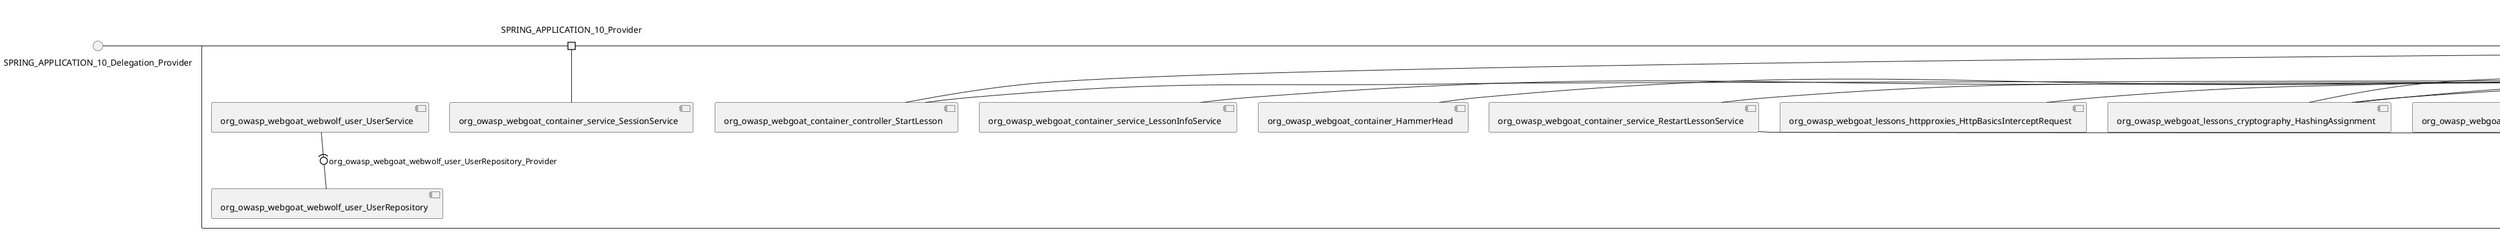 @startuml
skinparam fixCircleLabelOverlapping true
skinparam componentStyle uml2
() SPRING_APPLICATION_10_Delegation_Provider
() SPRING_APPLICATION_11_Delegation_Provider
() SPRING_APPLICATION_12_Delegation_Provider
() SPRING_APPLICATION_13_Delegation_Provider
() SPRING_APPLICATION_14_Delegation_Provider
() SPRING_APPLICATION_15_Delegation_Provider
() SPRING_APPLICATION_16_Delegation_Provider
() SPRING_APPLICATION_2_Delegation_Provider
() SPRING_APPLICATION_3_Delegation_Provider
() SPRING_APPLICATION_4_Delegation_Provider
() SPRING_APPLICATION_5_Delegation_Provider
() SPRING_APPLICATION_6_Delegation_Provider
() SPRING_APPLICATION_7_Delegation_Provider
() SPRING_APPLICATION_8_Delegation_Provider
() SPRING_APPLICATION_9_Delegation_Provider
() SPRING_APPLICATION_BypassRestrictions_FieldRestrictions_POST_Delegation_Provider
() SPRING_APPLICATION_BypassRestrictions_frontendValidation_POST_Delegation_Provider
() SPRING_APPLICATION_ChromeDevTools_dummy_POST_Delegation_Provider
() SPRING_APPLICATION_ChromeDevTools_network_POST_Delegation_Provider
() SPRING_APPLICATION_CrossSiteScriptingStored_stored_xss_POST_Delegation_Provider
() SPRING_APPLICATION_CrossSiteScriptingStored_stored_xss_follow_up_POST_Delegation_Provider
() SPRING_APPLICATION_CrossSiteScripting_attack1_POST_Delegation_Provider
() SPRING_APPLICATION_CrossSiteScripting_attack3_POST_Delegation_Provider
() SPRING_APPLICATION_CrossSiteScripting_attack4_POST_Delegation_Provider
() SPRING_APPLICATION_CrossSiteScripting_attack5a_GET_Delegation_Provider
() SPRING_APPLICATION_CrossSiteScripting_attack6a_POST_Delegation_Provider
() SPRING_APPLICATION_CrossSiteScripting_dom_follow_up_POST_Delegation_Provider
() SPRING_APPLICATION_CrossSiteScripting_phone_home_xss_POST_Delegation_Provider
() SPRING_APPLICATION_CrossSiteScripting_quiz_GET_POST_Delegation_Provider
() SPRING_APPLICATION_Delegation_Provider
() SPRING_APPLICATION_GET_10_Delegation_Provider
() SPRING_APPLICATION_GET_11_Delegation_Provider
() SPRING_APPLICATION_GET_2_Delegation_Provider
() SPRING_APPLICATION_GET_3_Delegation_Provider
() SPRING_APPLICATION_GET_4_Delegation_Provider
() SPRING_APPLICATION_GET_5_Delegation_Provider
() SPRING_APPLICATION_GET_6_Delegation_Provider
() SPRING_APPLICATION_GET_7_Delegation_Provider
() SPRING_APPLICATION_GET_8_Delegation_Provider
() SPRING_APPLICATION_GET_9_Delegation_Provider
() SPRING_APPLICATION_GET_Delegation_Provider
() SPRING_APPLICATION_HtmlTampering_task_POST_Delegation_Provider
() SPRING_APPLICATION_HttpBasics_attack1_POST_Delegation_Provider
() SPRING_APPLICATION_HttpBasics_attack2_POST_Delegation_Provider
() SPRING_APPLICATION_IDOR_diff_attributes_POST_Delegation_Provider
() SPRING_APPLICATION_IDOR_login_POST_Delegation_Provider
() SPRING_APPLICATION_IDOR_profile_alt_path_POST_Delegation_Provider
() SPRING_APPLICATION_InsecureDeserialization_task_POST_Delegation_Provider
() SPRING_APPLICATION_InsecureLogin_Delegation_Provider
() SPRING_APPLICATION_JWT_decode_POST_Delegation_Provider
() SPRING_APPLICATION_JWT_jku_Delegation_Provider
() SPRING_APPLICATION_JWT_kid_Delegation_Provider
() SPRING_APPLICATION_JWT_quiz_GET_POST_Delegation_Provider
() SPRING_APPLICATION_JWT_refresh_Delegation_Provider
() SPRING_APPLICATION_JWT_secret_POST_Delegation_Provider
() SPRING_APPLICATION_JWT_votings_Delegation_Provider
() SPRING_APPLICATION_LogSpoofing_log_bleeding_POST_Delegation_Provider
() SPRING_APPLICATION_LogSpoofing_log_spoofing_POST_Delegation_Provider
() SPRING_APPLICATION_POST_10_Delegation_Provider
() SPRING_APPLICATION_POST_11_Delegation_Provider
() SPRING_APPLICATION_POST_12_Delegation_Provider
() SPRING_APPLICATION_POST_13_Delegation_Provider
() SPRING_APPLICATION_POST_14_Delegation_Provider
() SPRING_APPLICATION_POST_15_Delegation_Provider
() SPRING_APPLICATION_POST_16_Delegation_Provider
() SPRING_APPLICATION_POST_17_Delegation_Provider
() SPRING_APPLICATION_POST_18_Delegation_Provider
() SPRING_APPLICATION_POST_2_Delegation_Provider
() SPRING_APPLICATION_POST_3_Delegation_Provider
() SPRING_APPLICATION_POST_4_Delegation_Provider
() SPRING_APPLICATION_POST_5_Delegation_Provider
() SPRING_APPLICATION_POST_6_Delegation_Provider
() SPRING_APPLICATION_POST_7_Delegation_Provider
() SPRING_APPLICATION_POST_8_Delegation_Provider
() SPRING_APPLICATION_POST_9_Delegation_Provider
() SPRING_APPLICATION_POST_Delegation_Provider
() SPRING_APPLICATION_PUT_Delegation_Provider
() SPRING_APPLICATION_PasswordReset_ForgotPassword_create_password_reset_link_POST_Delegation_Provider
() SPRING_APPLICATION_PasswordReset_SecurityQuestions_POST_Delegation_Provider
() SPRING_APPLICATION_PasswordReset_reset_Delegation_Provider
() SPRING_APPLICATION_PasswordReset_simple_mail_reset_POST_Delegation_Provider
() SPRING_APPLICATION_PathTraversal_profile_picture_GET_Delegation_Provider
() SPRING_APPLICATION_PathTraversal_profile_picture_fix_GET_Delegation_Provider
() SPRING_APPLICATION_PathTraversal_profile_upload_POST_Delegation_Provider
() SPRING_APPLICATION_PathTraversal_profile_upload_fix_POST_Delegation_Provider
() SPRING_APPLICATION_PathTraversal_profile_upload_remove_user_input_POST_Delegation_Provider
() SPRING_APPLICATION_PathTraversal_random_POST_Delegation_Provider
() SPRING_APPLICATION_PathTraversal_random_picture_GET_Delegation_Provider
() SPRING_APPLICATION_PathTraversal_zip_slip_Delegation_Provider
() SPRING_APPLICATION_SSRF_task1_POST_Delegation_Provider
() SPRING_APPLICATION_SSRF_task2_POST_Delegation_Provider
() SPRING_APPLICATION_SecurePasswords_assignment_POST_Delegation_Provider
() SPRING_APPLICATION_SqlInjectionAdvanced_attack6a_POST_Delegation_Provider
() SPRING_APPLICATION_SqlInjectionAdvanced_attack6b_POST_Delegation_Provider
() SPRING_APPLICATION_SqlInjectionAdvanced_challenge_Login_POST_Delegation_Provider
() SPRING_APPLICATION_SqlInjectionAdvanced_challenge_PUT_Delegation_Provider
() SPRING_APPLICATION_SqlInjectionAdvanced_quiz_GET_POST_Delegation_Provider
() SPRING_APPLICATION_SqlInjectionMitigations_attack10a_POST_Delegation_Provider
() SPRING_APPLICATION_SqlInjectionMitigations_attack10b_POST_Delegation_Provider
() SPRING_APPLICATION_SqlInjectionMitigations_attack12a_POST_Delegation_Provider
() SPRING_APPLICATION_SqlInjectionMitigations_servers_GET_Delegation_Provider
() SPRING_APPLICATION_SqlInjection_assignment5a_POST_Delegation_Provider
() SPRING_APPLICATION_SqlInjection_assignment5b_POST_Delegation_Provider
() SPRING_APPLICATION_SqlInjection_attack10_POST_Delegation_Provider
() SPRING_APPLICATION_SqlInjection_attack2_POST_Delegation_Provider
() SPRING_APPLICATION_SqlInjection_attack3_POST_Delegation_Provider
() SPRING_APPLICATION_SqlInjection_attack4_POST_Delegation_Provider
() SPRING_APPLICATION_SqlInjection_attack5_POST_Delegation_Provider
() SPRING_APPLICATION_SqlInjection_attack8_POST_Delegation_Provider
() SPRING_APPLICATION_SqlInjection_attack9_POST_Delegation_Provider
() SPRING_APPLICATION_SqlOnlyInputValidationOnKeywords_attack_POST_Delegation_Provider
() SPRING_APPLICATION_SqlOnlyInputValidation_attack_POST_Delegation_Provider
() SPRING_APPLICATION_VulnerableComponents_attack1_POST_Delegation_Provider
() SPRING_APPLICATION_WebWolf_GET_Delegation_Provider
() SPRING_APPLICATION_WebWolf_landing_Delegation_Provider
() SPRING_APPLICATION_WebWolf_mail_Delegation_Provider
() SPRING_APPLICATION_challenge_1_POST_Delegation_Provider
() SPRING_APPLICATION_challenge_5_POST_Delegation_Provider
() SPRING_APPLICATION_challenge_7_Delegation_Provider
() SPRING_APPLICATION_challenge_8_Delegation_Provider
() SPRING_APPLICATION_challenge_logo_Delegation_Provider
() SPRING_APPLICATION_cia_quiz_GET_POST_Delegation_Provider
() SPRING_APPLICATION_clientSideFiltering_attack1_POST_Delegation_Provider
() SPRING_APPLICATION_clientSideFiltering_challenge_store_coupons_GET_Delegation_Provider
() SPRING_APPLICATION_clientSideFiltering_getItForFree_POST_Delegation_Provider
() SPRING_APPLICATION_clientSideFiltering_salaries_GET_Delegation_Provider
() SPRING_APPLICATION_crypto_encoding_basic_auth_POST_Delegation_Provider
() SPRING_APPLICATION_crypto_encoding_xor_POST_Delegation_Provider
() SPRING_APPLICATION_crypto_hashing_POST_Delegation_Provider
() SPRING_APPLICATION_crypto_secure_defaults_POST_Delegation_Provider
() SPRING_APPLICATION_crypto_signing_verify_POST_Delegation_Provider
() SPRING_APPLICATION_csrf_feedback_message_POST_Delegation_Provider
() SPRING_APPLICATION_csrf_review_POST_Delegation_Provider
() SPRING_APPLICATION_files_GET_Delegation_Provider
() SPRING_APPLICATION_fileupload_POST_Delegation_Provider
() SPRING_APPLICATION_jwt_Delegation_Provider
() SPRING_APPLICATION_landing_Delegation_Provider
() SPRING_APPLICATION_lesson_template_Delegation_Provider
() SPRING_APPLICATION_login_oauth_mvc_GET_Delegation_Provider
() SPRING_APPLICATION_mail_DELETE_GET_POST_Delegation_Provider
() SPRING_APPLICATION_register_mvc_POST_Delegation_Provider
() SPRING_APPLICATION_registration_GET_Delegation_Provider
() SPRING_APPLICATION_requests_GET_Delegation_Provider
() SPRING_APPLICATION_scoreboard_data_GET_Delegation_Provider
() SPRING_APPLICATION_server_directory_GET_Delegation_Provider
() SPRING_APPLICATION_service_debug_labels_mvc_Delegation_Provider
() SPRING_APPLICATION_service_lessonoverview_mvc_Delegation_Provider
() SPRING_APPLICATION_xxe_comments_GET_Delegation_Provider
rectangle System {
[org_owasp_webgoat_container_HammerHead] [[webgoat-webgoat.repository#_SYBq7DfREe-T15WLxds3LQ]]
[org_owasp_webgoat_container_WebWolfRedirect] [[webgoat-webgoat.repository#_SYBq7DfREe-T15WLxds3LQ]]
[org_owasp_webgoat_container_controller_StartLesson] [[webgoat-webgoat.repository#_SYBq7DfREe-T15WLxds3LQ]]
[org_owasp_webgoat_container_controller_Welcome] [[webgoat-webgoat.repository#_SYBq7DfREe-T15WLxds3LQ]]
[org_owasp_webgoat_container_i18n_PluginMessages_Provider] [[webgoat-webgoat.repository#_SYBq7DfREe-T15WLxds3LQ]]
[org_owasp_webgoat_container_service_EnvironmentService] [[webgoat-webgoat.repository#_SYBq7DfREe-T15WLxds3LQ]]
[org_owasp_webgoat_container_service_HintService] [[webgoat-webgoat.repository#_SYBq7DfREe-T15WLxds3LQ]]
[org_owasp_webgoat_container_service_LabelDebugService] [[webgoat-webgoat.repository#_SYBq7DfREe-T15WLxds3LQ]]
[org_owasp_webgoat_container_service_LabelService] [[webgoat-webgoat.repository#_SYBq7DfREe-T15WLxds3LQ]]
[org_owasp_webgoat_container_service_LessonInfoService] [[webgoat-webgoat.repository#_SYBq7DfREe-T15WLxds3LQ]]
[org_owasp_webgoat_container_service_LessonMenuService] [[webgoat-webgoat.repository#_SYBq7DfREe-T15WLxds3LQ]]
[org_owasp_webgoat_container_service_LessonProgressService] [[webgoat-webgoat.repository#_SYBq7DfREe-T15WLxds3LQ]]
[org_owasp_webgoat_container_service_LessonTitleService] [[webgoat-webgoat.repository#_SYBq7DfREe-T15WLxds3LQ]]
[org_owasp_webgoat_container_service_ReportCardService] [[webgoat-webgoat.repository#_SYBq7DfREe-T15WLxds3LQ]]
[org_owasp_webgoat_container_service_RestartLessonService] [[webgoat-webgoat.repository#_SYBq7DfREe-T15WLxds3LQ]]
[org_owasp_webgoat_container_service_SessionService] [[webgoat-webgoat.repository#_SYBq7DfREe-T15WLxds3LQ]]
[org_owasp_webgoat_container_session_UserSessionData_Provider] [[webgoat-webgoat.repository#_SYBq7DfREe-T15WLxds3LQ]]
[org_owasp_webgoat_container_session_WebSession_Provider] [[webgoat-webgoat.repository#_SYBq7DfREe-T15WLxds3LQ]]
[org_owasp_webgoat_container_users_RegistrationController] [[webgoat-webgoat.repository#_SYBq7DfREe-T15WLxds3LQ]]
[org_owasp_webgoat_container_users_Scoreboard] [[webgoat-webgoat.repository#_SYBq7DfREe-T15WLxds3LQ]]
[org_owasp_webgoat_container_users_UserRepository] [[webgoat-webgoat.repository#_SYBq7DfREe-T15WLxds3LQ]]
[org_owasp_webgoat_container_users_UserService] [[webgoat-webgoat.repository#_SYBq7DfREe-T15WLxds3LQ]]
[org_owasp_webgoat_container_users_UserTrackerRepository] [[webgoat-webgoat.repository#_SYBq7DfREe-T15WLxds3LQ]]
[org_owasp_webgoat_lessons_authbypass_VerifyAccount] [[webgoat-webgoat.repository#_SYBq7DfREe-T15WLxds3LQ]]
[org_owasp_webgoat_lessons_bypassrestrictions_BypassRestrictionsFieldRestrictions] [[webgoat-webgoat.repository#_SYBq7DfREe-T15WLxds3LQ]]
[org_owasp_webgoat_lessons_bypassrestrictions_BypassRestrictionsFrontendValidation] [[webgoat-webgoat.repository#_SYBq7DfREe-T15WLxds3LQ]]
[org_owasp_webgoat_lessons_challenges_FlagController] [[webgoat-webgoat.repository#_SYBq7DfREe-T15WLxds3LQ]]
[org_owasp_webgoat_lessons_challenges_challenge1_Assignment1] [[webgoat-webgoat.repository#_SYBq7DfREe-T15WLxds3LQ]]
[org_owasp_webgoat_lessons_challenges_challenge1_ImageServlet] [[webgoat-webgoat.repository#_SYBq7DfREe-T15WLxds3LQ]]
[org_owasp_webgoat_lessons_challenges_challenge5_Assignment5] [[webgoat-webgoat.repository#_SYBq7DfREe-T15WLxds3LQ]]
[org_owasp_webgoat_lessons_challenges_challenge7_Assignment7] [[webgoat-webgoat.repository#_SYBq7DfREe-T15WLxds3LQ]]
[org_owasp_webgoat_lessons_challenges_challenge8_Assignment8] [[webgoat-webgoat.repository#_SYBq7DfREe-T15WLxds3LQ]]
[org_owasp_webgoat_lessons_chromedevtools_NetworkDummy] [[webgoat-webgoat.repository#_SYBq7DfREe-T15WLxds3LQ]]
[org_owasp_webgoat_lessons_chromedevtools_NetworkLesson] [[webgoat-webgoat.repository#_SYBq7DfREe-T15WLxds3LQ]]
[org_owasp_webgoat_lessons_cia_CIAQuiz] [[webgoat-webgoat.repository#_SYBq7DfREe-T15WLxds3LQ]]
[org_owasp_webgoat_lessons_clientsidefiltering_ClientSideFilteringAssignment] [[webgoat-webgoat.repository#_SYBq7DfREe-T15WLxds3LQ]]
[org_owasp_webgoat_lessons_clientsidefiltering_ClientSideFilteringFreeAssignment] [[webgoat-webgoat.repository#_SYBq7DfREe-T15WLxds3LQ]]
[org_owasp_webgoat_lessons_clientsidefiltering_Salaries] [[webgoat-webgoat.repository#_SYBq7DfREe-T15WLxds3LQ]]
[org_owasp_webgoat_lessons_clientsidefiltering_ShopEndpoint] [[webgoat-webgoat.repository#_SYBq7DfREe-T15WLxds3LQ]]
[org_owasp_webgoat_lessons_cryptography_EncodingAssignment] [[webgoat-webgoat.repository#_SYBq7DfREe-T15WLxds3LQ]]
[org_owasp_webgoat_lessons_cryptography_HashingAssignment] [[webgoat-webgoat.repository#_SYBq7DfREe-T15WLxds3LQ]]
[org_owasp_webgoat_lessons_cryptography_SecureDefaultsAssignment] [[webgoat-webgoat.repository#_SYBq7DfREe-T15WLxds3LQ]]
[org_owasp_webgoat_lessons_cryptography_SigningAssignment] [[webgoat-webgoat.repository#_SYBq7DfREe-T15WLxds3LQ]]
[org_owasp_webgoat_lessons_cryptography_XOREncodingAssignment] [[webgoat-webgoat.repository#_SYBq7DfREe-T15WLxds3LQ]]
[org_owasp_webgoat_lessons_csrf_CSRFConfirmFlag1] [[webgoat-webgoat.repository#_SYBq7DfREe-T15WLxds3LQ]]
[org_owasp_webgoat_lessons_csrf_CSRFFeedback] [[webgoat-webgoat.repository#_SYBq7DfREe-T15WLxds3LQ]]
[org_owasp_webgoat_lessons_csrf_CSRFGetFlag] [[webgoat-webgoat.repository#_SYBq7DfREe-T15WLxds3LQ]]
[org_owasp_webgoat_lessons_csrf_CSRFLogin] [[webgoat-webgoat.repository#_SYBq7DfREe-T15WLxds3LQ]]
[org_owasp_webgoat_lessons_csrf_ForgedReviews] [[webgoat-webgoat.repository#_SYBq7DfREe-T15WLxds3LQ]]
[org_owasp_webgoat_lessons_csrf_ObjectMapper_Provider] [[webgoat-webgoat.repository#_SYBq7DfREe-T15WLxds3LQ]]
[org_owasp_webgoat_lessons_deserialization_InsecureDeserializationTask] [[webgoat-webgoat.repository#_SYBq7DfREe-T15WLxds3LQ]]
[org_owasp_webgoat_lessons_hijacksession_HijackSessionAssignment] [[webgoat-webgoat.repository#_SYBq7DfREe-T15WLxds3LQ]]
[org_owasp_webgoat_lessons_hijacksession_cas_HijackSessionAuthenticationProvider] [[webgoat-webgoat.repository#_SYBq7DfREe-T15WLxds3LQ]]
[org_owasp_webgoat_lessons_htmltampering_HtmlTamperingTask] [[webgoat-webgoat.repository#_SYBq7DfREe-T15WLxds3LQ]]
[org_owasp_webgoat_lessons_httpbasics_HttpBasicsLesson] [[webgoat-webgoat.repository#_SYBq7DfREe-T15WLxds3LQ]]
[org_owasp_webgoat_lessons_httpbasics_HttpBasicsQuiz] [[webgoat-webgoat.repository#_SYBq7DfREe-T15WLxds3LQ]]
[org_owasp_webgoat_lessons_httpproxies_HttpBasicsInterceptRequest] [[webgoat-webgoat.repository#_SYBq7DfREe-T15WLxds3LQ]]
[org_owasp_webgoat_lessons_idor_IDORDiffAttributes] [[webgoat-webgoat.repository#_SYBq7DfREe-T15WLxds3LQ]]
[org_owasp_webgoat_lessons_idor_IDOREditOtherProfile] [[webgoat-webgoat.repository#_SYBq7DfREe-T15WLxds3LQ]]
[org_owasp_webgoat_lessons_idor_IDORLogin] [[webgoat-webgoat.repository#_SYBq7DfREe-T15WLxds3LQ]]
[org_owasp_webgoat_lessons_idor_IDORViewOtherProfile] [[webgoat-webgoat.repository#_SYBq7DfREe-T15WLxds3LQ]]
[org_owasp_webgoat_lessons_idor_IDORViewOwnProfile] [[webgoat-webgoat.repository#_SYBq7DfREe-T15WLxds3LQ]]
[org_owasp_webgoat_lessons_idor_IDORViewOwnProfileAltUrl] [[webgoat-webgoat.repository#_SYBq7DfREe-T15WLxds3LQ]]
[org_owasp_webgoat_lessons_insecurelogin_InsecureLoginTask] [[webgoat-webgoat.repository#_SYBq7DfREe-T15WLxds3LQ]]
[org_owasp_webgoat_lessons_jwt_JWTDecodeEndpoint] [[webgoat-webgoat.repository#_SYBq7DfREe-T15WLxds3LQ]]
[org_owasp_webgoat_lessons_jwt_JWTQuiz] [[webgoat-webgoat.repository#_SYBq7DfREe-T15WLxds3LQ]]
[org_owasp_webgoat_lessons_jwt_JWTRefreshEndpoint] [[webgoat-webgoat.repository#_SYBq7DfREe-T15WLxds3LQ]]
[org_owasp_webgoat_lessons_jwt_JWTSecretKeyEndpoint] [[webgoat-webgoat.repository#_SYBq7DfREe-T15WLxds3LQ]]
[org_owasp_webgoat_lessons_jwt_JWTVotesEndpoint] [[webgoat-webgoat.repository#_SYBq7DfREe-T15WLxds3LQ]]
[org_owasp_webgoat_lessons_jwt_claimmisuse_JWTHeaderJKUEndpoint] [[webgoat-webgoat.repository#_SYBq7DfREe-T15WLxds3LQ]]
[org_owasp_webgoat_lessons_jwt_claimmisuse_JWTHeaderKIDEndpoint] [[webgoat-webgoat.repository#_SYBq7DfREe-T15WLxds3LQ]]
[org_owasp_webgoat_lessons_lessontemplate_SampleAttack] [[webgoat-webgoat.repository#_SYBq7DfREe-T15WLxds3LQ]]
[org_owasp_webgoat_lessons_logging_LogBleedingTask] [[webgoat-webgoat.repository#_SYBq7DfREe-T15WLxds3LQ]]
[org_owasp_webgoat_lessons_logging_LogSpoofingTask] [[webgoat-webgoat.repository#_SYBq7DfREe-T15WLxds3LQ]]
[org_owasp_webgoat_lessons_missingac_MissingFunctionACHiddenMenus] [[webgoat-webgoat.repository#_SYBq7DfREe-T15WLxds3LQ]]
[org_owasp_webgoat_lessons_missingac_MissingFunctionACUsers] [[webgoat-webgoat.repository#_SYBq7DfREe-T15WLxds3LQ]]
[org_owasp_webgoat_lessons_missingac_MissingFunctionACYourHash] [[webgoat-webgoat.repository#_SYBq7DfREe-T15WLxds3LQ]]
[org_owasp_webgoat_lessons_missingac_MissingFunctionACYourHashAdmin] [[webgoat-webgoat.repository#_SYBq7DfREe-T15WLxds3LQ]]
[org_owasp_webgoat_lessons_passwordreset_QuestionsAssignment] [[webgoat-webgoat.repository#_SYBq7DfREe-T15WLxds3LQ]]
[org_owasp_webgoat_lessons_passwordreset_ResetLinkAssignment] [[webgoat-webgoat.repository#_SYBq7DfREe-T15WLxds3LQ]]
[org_owasp_webgoat_lessons_passwordreset_ResetLinkAssignmentForgotPassword] [[webgoat-webgoat.repository#_SYBq7DfREe-T15WLxds3LQ]]
[org_owasp_webgoat_lessons_passwordreset_SecurityQuestionAssignment] [[webgoat-webgoat.repository#_SYBq7DfREe-T15WLxds3LQ]]
[org_owasp_webgoat_lessons_passwordreset_SimpleMailAssignment] [[webgoat-webgoat.repository#_SYBq7DfREe-T15WLxds3LQ]]
[org_owasp_webgoat_lessons_passwordreset_TriedQuestions] [[webgoat-webgoat.repository#_SYBq7DfREe-T15WLxds3LQ]]
[org_owasp_webgoat_lessons_pathtraversal_ProfileUpload] [[webgoat-webgoat.repository#_SYBq7DfREe-T15WLxds3LQ]]
[org_owasp_webgoat_lessons_pathtraversal_ProfileUploadFix] [[webgoat-webgoat.repository#_SYBq7DfREe-T15WLxds3LQ]]
[org_owasp_webgoat_lessons_pathtraversal_ProfileUploadRemoveUserInput] [[webgoat-webgoat.repository#_SYBq7DfREe-T15WLxds3LQ]]
[org_owasp_webgoat_lessons_pathtraversal_ProfileUploadRetrieval] [[webgoat-webgoat.repository#_SYBq7DfREe-T15WLxds3LQ]]
[org_owasp_webgoat_lessons_pathtraversal_ProfileZipSlip] [[webgoat-webgoat.repository#_SYBq7DfREe-T15WLxds3LQ]]
[org_owasp_webgoat_lessons_securepasswords_SecurePasswordsAssignment] [[webgoat-webgoat.repository#_SYBq7DfREe-T15WLxds3LQ]]
[org_owasp_webgoat_lessons_spoofcookie_SpoofCookieAssignment] [[webgoat-webgoat.repository#_SYBq7DfREe-T15WLxds3LQ]]
[org_owasp_webgoat_lessons_sqlinjection_advanced_SqlInjectionChallenge] [[webgoat-webgoat.repository#_SYBq7DfREe-T15WLxds3LQ]]
[org_owasp_webgoat_lessons_sqlinjection_advanced_SqlInjectionChallengeLogin] [[webgoat-webgoat.repository#_SYBq7DfREe-T15WLxds3LQ]]
[org_owasp_webgoat_lessons_sqlinjection_advanced_SqlInjectionLesson6a] [[webgoat-webgoat.repository#_SYBq7DfREe-T15WLxds3LQ]]
[org_owasp_webgoat_lessons_sqlinjection_advanced_SqlInjectionLesson6b] [[webgoat-webgoat.repository#_SYBq7DfREe-T15WLxds3LQ]]
[org_owasp_webgoat_lessons_sqlinjection_advanced_SqlInjectionQuiz] [[webgoat-webgoat.repository#_SYBq7DfREe-T15WLxds3LQ]]
[org_owasp_webgoat_lessons_sqlinjection_introduction_SqlInjectionLesson10] [[webgoat-webgoat.repository#_SYBq7DfREe-T15WLxds3LQ]]
[org_owasp_webgoat_lessons_sqlinjection_introduction_SqlInjectionLesson2] [[webgoat-webgoat.repository#_SYBq7DfREe-T15WLxds3LQ]]
[org_owasp_webgoat_lessons_sqlinjection_introduction_SqlInjectionLesson3] [[webgoat-webgoat.repository#_SYBq7DfREe-T15WLxds3LQ]]
[org_owasp_webgoat_lessons_sqlinjection_introduction_SqlInjectionLesson4] [[webgoat-webgoat.repository#_SYBq7DfREe-T15WLxds3LQ]]
[org_owasp_webgoat_lessons_sqlinjection_introduction_SqlInjectionLesson5] [[webgoat-webgoat.repository#_SYBq7DfREe-T15WLxds3LQ]]
[org_owasp_webgoat_lessons_sqlinjection_introduction_SqlInjectionLesson5a] [[webgoat-webgoat.repository#_SYBq7DfREe-T15WLxds3LQ]]
[org_owasp_webgoat_lessons_sqlinjection_introduction_SqlInjectionLesson5b] [[webgoat-webgoat.repository#_SYBq7DfREe-T15WLxds3LQ]]
[org_owasp_webgoat_lessons_sqlinjection_introduction_SqlInjectionLesson8] [[webgoat-webgoat.repository#_SYBq7DfREe-T15WLxds3LQ]]
[org_owasp_webgoat_lessons_sqlinjection_introduction_SqlInjectionLesson9] [[webgoat-webgoat.repository#_SYBq7DfREe-T15WLxds3LQ]]
[org_owasp_webgoat_lessons_sqlinjection_mitigation_Servers] [[webgoat-webgoat.repository#_SYBq7DfREe-T15WLxds3LQ]]
[org_owasp_webgoat_lessons_sqlinjection_mitigation_SqlInjectionLesson10a] [[webgoat-webgoat.repository#_SYBq7DfREe-T15WLxds3LQ]]
[org_owasp_webgoat_lessons_sqlinjection_mitigation_SqlInjectionLesson10b] [[webgoat-webgoat.repository#_SYBq7DfREe-T15WLxds3LQ]]
[org_owasp_webgoat_lessons_sqlinjection_mitigation_SqlInjectionLesson13] [[webgoat-webgoat.repository#_SYBq7DfREe-T15WLxds3LQ]]
[org_owasp_webgoat_lessons_sqlinjection_mitigation_SqlOnlyInputValidation] [[webgoat-webgoat.repository#_SYBq7DfREe-T15WLxds3LQ]]
[org_owasp_webgoat_lessons_sqlinjection_mitigation_SqlOnlyInputValidationOnKeywords] [[webgoat-webgoat.repository#_SYBq7DfREe-T15WLxds3LQ]]
[org_owasp_webgoat_lessons_ssrf_SSRFTask1] [[webgoat-webgoat.repository#_SYBq7DfREe-T15WLxds3LQ]]
[org_owasp_webgoat_lessons_ssrf_SSRFTask2] [[webgoat-webgoat.repository#_SYBq7DfREe-T15WLxds3LQ]]
[org_owasp_webgoat_lessons_vulnerablecomponents_VulnerableComponentsLesson] [[webgoat-webgoat.repository#_SYBq7DfREe-T15WLxds3LQ]]
[org_owasp_webgoat_lessons_webwolfintroduction_LandingAssignment] [[webgoat-webgoat.repository#_SYBq7DfREe-T15WLxds3LQ]]
[org_owasp_webgoat_lessons_webwolfintroduction_MailAssignment] [[webgoat-webgoat.repository#_SYBq7DfREe-T15WLxds3LQ]]
[org_owasp_webgoat_lessons_xss_CrossSiteScriptingLesson1] [[webgoat-webgoat.repository#_SYBq7DfREe-T15WLxds3LQ]]
[org_owasp_webgoat_lessons_xss_CrossSiteScriptingLesson3] [[webgoat-webgoat.repository#_SYBq7DfREe-T15WLxds3LQ]]
[org_owasp_webgoat_lessons_xss_CrossSiteScriptingLesson4] [[webgoat-webgoat.repository#_SYBq7DfREe-T15WLxds3LQ]]
[org_owasp_webgoat_lessons_xss_CrossSiteScriptingLesson5a] [[webgoat-webgoat.repository#_SYBq7DfREe-T15WLxds3LQ]]
[org_owasp_webgoat_lessons_xss_CrossSiteScriptingLesson6a] [[webgoat-webgoat.repository#_SYBq7DfREe-T15WLxds3LQ]]
[org_owasp_webgoat_lessons_xss_CrossSiteScriptingQuiz] [[webgoat-webgoat.repository#_SYBq7DfREe-T15WLxds3LQ]]
[org_owasp_webgoat_lessons_xss_DOMCrossSiteScripting] [[webgoat-webgoat.repository#_SYBq7DfREe-T15WLxds3LQ]]
[org_owasp_webgoat_lessons_xss_DOMCrossSiteScriptingVerifier] [[webgoat-webgoat.repository#_SYBq7DfREe-T15WLxds3LQ]]
[org_owasp_webgoat_lessons_xss_stored_StoredCrossSiteScriptingVerifier] [[webgoat-webgoat.repository#_SYBq7DfREe-T15WLxds3LQ]]
[org_owasp_webgoat_lessons_xss_stored_StoredXssComments] [[webgoat-webgoat.repository#_SYBq7DfREe-T15WLxds3LQ]]
[org_owasp_webgoat_lessons_xxe_BlindSendFileAssignment] [[webgoat-webgoat.repository#_SYBq7DfREe-T15WLxds3LQ]]
[org_owasp_webgoat_lessons_xxe_CommentsCache] [[webgoat-webgoat.repository#_SYBq7DfREe-T15WLxds3LQ]]
[org_owasp_webgoat_lessons_xxe_CommentsEndpoint] [[webgoat-webgoat.repository#_SYBq7DfREe-T15WLxds3LQ]]
[org_owasp_webgoat_lessons_xxe_ContentTypeAssignment] [[webgoat-webgoat.repository#_SYBq7DfREe-T15WLxds3LQ]]
[org_owasp_webgoat_lessons_xxe_SimpleXXE] [[webgoat-webgoat.repository#_SYBq7DfREe-T15WLxds3LQ]]
[org_owasp_webgoat_webwolf_FileServer] [[webgoat-webgoat.repository#_SYBq7DfREe-T15WLxds3LQ]]
[org_owasp_webgoat_webwolf_jwt_JWTController] [[webgoat-webgoat.repository#_SYBq7DfREe-T15WLxds3LQ]]
[org_owasp_webgoat_webwolf_mailbox_MailboxController] [[webgoat-webgoat.repository#_SYBq7DfREe-T15WLxds3LQ]]
[org_owasp_webgoat_webwolf_mailbox_MailboxRepository] [[webgoat-webgoat.repository#_SYBq7DfREe-T15WLxds3LQ]]
[org_owasp_webgoat_webwolf_requests_LandingPage] [[webgoat-webgoat.repository#_SYBq7DfREe-T15WLxds3LQ]]
[org_owasp_webgoat_webwolf_requests_Requests] [[webgoat-webgoat.repository#_SYBq7DfREe-T15WLxds3LQ]]
[org_owasp_webgoat_webwolf_user_UserRepository] [[webgoat-webgoat.repository#_SYBq7DfREe-T15WLxds3LQ]]
[org_owasp_webgoat_webwolf_user_UserService] [[webgoat-webgoat.repository#_SYBq7DfREe-T15WLxds3LQ]]
port SPRING_APPLICATION_10_Provider
SPRING_APPLICATION_10_Delegation_Provider - SPRING_APPLICATION_10_Provider
SPRING_APPLICATION_10_Provider - [org_owasp_webgoat_container_service_SessionService]
port SPRING_APPLICATION_11_Provider
SPRING_APPLICATION_11_Delegation_Provider - SPRING_APPLICATION_11_Provider
SPRING_APPLICATION_11_Provider - [org_owasp_webgoat_container_controller_StartLesson]
port SPRING_APPLICATION_12_Provider
SPRING_APPLICATION_12_Delegation_Provider - SPRING_APPLICATION_12_Provider
SPRING_APPLICATION_12_Provider - [org_owasp_webgoat_lessons_xxe_SimpleXXE]
port SPRING_APPLICATION_13_Provider
SPRING_APPLICATION_13_Delegation_Provider - SPRING_APPLICATION_13_Provider
SPRING_APPLICATION_13_Provider - [org_owasp_webgoat_webwolf_FileServer]
port SPRING_APPLICATION_14_Provider
SPRING_APPLICATION_14_Delegation_Provider - SPRING_APPLICATION_14_Provider
SPRING_APPLICATION_14_Provider - [org_owasp_webgoat_container_controller_StartLesson]
port SPRING_APPLICATION_15_Provider
SPRING_APPLICATION_15_Delegation_Provider - SPRING_APPLICATION_15_Provider
SPRING_APPLICATION_15_Provider - [org_owasp_webgoat_container_service_LessonInfoService]
port SPRING_APPLICATION_16_Provider
SPRING_APPLICATION_16_Delegation_Provider - SPRING_APPLICATION_16_Provider
SPRING_APPLICATION_16_Provider - [org_owasp_webgoat_lessons_cryptography_SigningAssignment]
port SPRING_APPLICATION_2_Provider
SPRING_APPLICATION_2_Delegation_Provider - SPRING_APPLICATION_2_Provider
SPRING_APPLICATION_2_Provider - [org_owasp_webgoat_container_HammerHead]
port SPRING_APPLICATION_3_Provider
SPRING_APPLICATION_3_Delegation_Provider - SPRING_APPLICATION_3_Provider
SPRING_APPLICATION_3_Provider - [org_owasp_webgoat_container_service_LabelDebugService]
port SPRING_APPLICATION_4_Provider
SPRING_APPLICATION_4_Delegation_Provider - SPRING_APPLICATION_4_Provider
SPRING_APPLICATION_4_Provider - [org_owasp_webgoat_lessons_cryptography_HashingAssignment]
port SPRING_APPLICATION_5_Provider
SPRING_APPLICATION_5_Delegation_Provider - SPRING_APPLICATION_5_Provider
SPRING_APPLICATION_5_Provider - [org_owasp_webgoat_container_service_RestartLessonService]
port SPRING_APPLICATION_6_Provider
SPRING_APPLICATION_6_Delegation_Provider - SPRING_APPLICATION_6_Provider
SPRING_APPLICATION_6_Provider - [org_owasp_webgoat_lessons_httpproxies_HttpBasicsInterceptRequest]
port SPRING_APPLICATION_7_Provider
SPRING_APPLICATION_7_Delegation_Provider - SPRING_APPLICATION_7_Provider
SPRING_APPLICATION_7_Provider - [org_owasp_webgoat_lessons_cryptography_HashingAssignment]
port SPRING_APPLICATION_8_Provider
SPRING_APPLICATION_8_Delegation_Provider - SPRING_APPLICATION_8_Provider
SPRING_APPLICATION_8_Provider - [org_owasp_webgoat_container_service_LessonTitleService]
port SPRING_APPLICATION_9_Provider
SPRING_APPLICATION_9_Delegation_Provider - SPRING_APPLICATION_9_Provider
SPRING_APPLICATION_9_Provider - [org_owasp_webgoat_lessons_jwt_JWTSecretKeyEndpoint]
port SPRING_APPLICATION_BypassRestrictions_FieldRestrictions_POST_Provider
SPRING_APPLICATION_BypassRestrictions_FieldRestrictions_POST_Delegation_Provider - SPRING_APPLICATION_BypassRestrictions_FieldRestrictions_POST_Provider
SPRING_APPLICATION_BypassRestrictions_FieldRestrictions_POST_Provider - [org_owasp_webgoat_lessons_bypassrestrictions_BypassRestrictionsFieldRestrictions]
port SPRING_APPLICATION_BypassRestrictions_frontendValidation_POST_Provider
SPRING_APPLICATION_BypassRestrictions_frontendValidation_POST_Delegation_Provider - SPRING_APPLICATION_BypassRestrictions_frontendValidation_POST_Provider
SPRING_APPLICATION_BypassRestrictions_frontendValidation_POST_Provider - [org_owasp_webgoat_lessons_bypassrestrictions_BypassRestrictionsFrontendValidation]
port SPRING_APPLICATION_ChromeDevTools_dummy_POST_Provider
SPRING_APPLICATION_ChromeDevTools_dummy_POST_Delegation_Provider - SPRING_APPLICATION_ChromeDevTools_dummy_POST_Provider
SPRING_APPLICATION_ChromeDevTools_dummy_POST_Provider - [org_owasp_webgoat_lessons_chromedevtools_NetworkDummy]
port SPRING_APPLICATION_ChromeDevTools_network_POST_Provider
SPRING_APPLICATION_ChromeDevTools_network_POST_Delegation_Provider - SPRING_APPLICATION_ChromeDevTools_network_POST_Provider
SPRING_APPLICATION_ChromeDevTools_network_POST_Provider - [org_owasp_webgoat_lessons_chromedevtools_NetworkLesson]
port SPRING_APPLICATION_CrossSiteScriptingStored_stored_xss_POST_Provider
SPRING_APPLICATION_CrossSiteScriptingStored_stored_xss_POST_Delegation_Provider - SPRING_APPLICATION_CrossSiteScriptingStored_stored_xss_POST_Provider
SPRING_APPLICATION_CrossSiteScriptingStored_stored_xss_POST_Provider - [org_owasp_webgoat_lessons_xss_stored_StoredXssComments]
port SPRING_APPLICATION_CrossSiteScriptingStored_stored_xss_follow_up_POST_Provider
SPRING_APPLICATION_CrossSiteScriptingStored_stored_xss_follow_up_POST_Delegation_Provider - SPRING_APPLICATION_CrossSiteScriptingStored_stored_xss_follow_up_POST_Provider
SPRING_APPLICATION_CrossSiteScriptingStored_stored_xss_follow_up_POST_Provider - [org_owasp_webgoat_lessons_xss_stored_StoredCrossSiteScriptingVerifier]
port SPRING_APPLICATION_CrossSiteScripting_attack1_POST_Provider
SPRING_APPLICATION_CrossSiteScripting_attack1_POST_Delegation_Provider - SPRING_APPLICATION_CrossSiteScripting_attack1_POST_Provider
SPRING_APPLICATION_CrossSiteScripting_attack1_POST_Provider - [org_owasp_webgoat_lessons_xss_CrossSiteScriptingLesson1]
port SPRING_APPLICATION_CrossSiteScripting_attack3_POST_Provider
SPRING_APPLICATION_CrossSiteScripting_attack3_POST_Delegation_Provider - SPRING_APPLICATION_CrossSiteScripting_attack3_POST_Provider
SPRING_APPLICATION_CrossSiteScripting_attack3_POST_Provider - [org_owasp_webgoat_lessons_xss_CrossSiteScriptingLesson3]
port SPRING_APPLICATION_CrossSiteScripting_attack4_POST_Provider
SPRING_APPLICATION_CrossSiteScripting_attack4_POST_Delegation_Provider - SPRING_APPLICATION_CrossSiteScripting_attack4_POST_Provider
SPRING_APPLICATION_CrossSiteScripting_attack4_POST_Provider - [org_owasp_webgoat_lessons_xss_CrossSiteScriptingLesson4]
port SPRING_APPLICATION_CrossSiteScripting_attack5a_GET_Provider
SPRING_APPLICATION_CrossSiteScripting_attack5a_GET_Delegation_Provider - SPRING_APPLICATION_CrossSiteScripting_attack5a_GET_Provider
SPRING_APPLICATION_CrossSiteScripting_attack5a_GET_Provider - [org_owasp_webgoat_lessons_xss_CrossSiteScriptingLesson5a]
port SPRING_APPLICATION_CrossSiteScripting_attack6a_POST_Provider
SPRING_APPLICATION_CrossSiteScripting_attack6a_POST_Delegation_Provider - SPRING_APPLICATION_CrossSiteScripting_attack6a_POST_Provider
SPRING_APPLICATION_CrossSiteScripting_attack6a_POST_Provider - [org_owasp_webgoat_lessons_xss_CrossSiteScriptingLesson6a]
port SPRING_APPLICATION_CrossSiteScripting_dom_follow_up_POST_Provider
SPRING_APPLICATION_CrossSiteScripting_dom_follow_up_POST_Delegation_Provider - SPRING_APPLICATION_CrossSiteScripting_dom_follow_up_POST_Provider
SPRING_APPLICATION_CrossSiteScripting_dom_follow_up_POST_Provider - [org_owasp_webgoat_lessons_xss_DOMCrossSiteScriptingVerifier]
port SPRING_APPLICATION_CrossSiteScripting_phone_home_xss_POST_Provider
SPRING_APPLICATION_CrossSiteScripting_phone_home_xss_POST_Delegation_Provider - SPRING_APPLICATION_CrossSiteScripting_phone_home_xss_POST_Provider
SPRING_APPLICATION_CrossSiteScripting_phone_home_xss_POST_Provider - [org_owasp_webgoat_lessons_xss_DOMCrossSiteScripting]
port SPRING_APPLICATION_CrossSiteScripting_quiz_GET_POST_Provider
SPRING_APPLICATION_CrossSiteScripting_quiz_GET_POST_Delegation_Provider - SPRING_APPLICATION_CrossSiteScripting_quiz_GET_POST_Provider
SPRING_APPLICATION_CrossSiteScripting_quiz_GET_POST_Provider - [org_owasp_webgoat_lessons_xss_CrossSiteScriptingQuiz]
port SPRING_APPLICATION_Provider
SPRING_APPLICATION_Delegation_Provider - SPRING_APPLICATION_Provider
SPRING_APPLICATION_Provider - [org_owasp_webgoat_container_service_LessonMenuService]
port SPRING_APPLICATION_GET_10_Provider
SPRING_APPLICATION_GET_10_Delegation_Provider - SPRING_APPLICATION_GET_10_Provider
SPRING_APPLICATION_GET_10_Provider - [org_owasp_webgoat_lessons_xss_stored_StoredXssComments]
port SPRING_APPLICATION_GET_11_Provider
SPRING_APPLICATION_GET_11_Delegation_Provider - SPRING_APPLICATION_GET_11_Provider
SPRING_APPLICATION_GET_11_Provider - [org_owasp_webgoat_lessons_csrf_ForgedReviews]
port SPRING_APPLICATION_GET_2_Provider
SPRING_APPLICATION_GET_2_Delegation_Provider - SPRING_APPLICATION_GET_2_Provider
SPRING_APPLICATION_GET_2_Provider - [org_owasp_webgoat_container_service_HintService]
port SPRING_APPLICATION_GET_3_Provider
SPRING_APPLICATION_GET_3_Delegation_Provider - SPRING_APPLICATION_GET_3_Provider
SPRING_APPLICATION_GET_3_Provider - [org_owasp_webgoat_container_service_ReportCardService]
port SPRING_APPLICATION_GET_4_Provider
SPRING_APPLICATION_GET_4_Delegation_Provider - SPRING_APPLICATION_GET_4_Provider
SPRING_APPLICATION_GET_4_Provider - [org_owasp_webgoat_lessons_idor_IDORViewOtherProfile]
port SPRING_APPLICATION_GET_5_Provider
SPRING_APPLICATION_GET_5_Delegation_Provider - SPRING_APPLICATION_GET_5_Provider
SPRING_APPLICATION_GET_5_Provider - [org_owasp_webgoat_lessons_idor_IDORViewOwnProfile]
port SPRING_APPLICATION_GET_6_Provider
SPRING_APPLICATION_GET_6_Delegation_Provider - SPRING_APPLICATION_GET_6_Provider
SPRING_APPLICATION_GET_6_Provider - [org_owasp_webgoat_lessons_spoofcookie_SpoofCookieAssignment]
port SPRING_APPLICATION_GET_7_Provider
SPRING_APPLICATION_GET_7_Delegation_Provider - SPRING_APPLICATION_GET_7_Provider
SPRING_APPLICATION_GET_7_Provider - [org_owasp_webgoat_container_controller_Welcome]
port SPRING_APPLICATION_GET_8_Provider
SPRING_APPLICATION_GET_8_Delegation_Provider - SPRING_APPLICATION_GET_8_Provider
SPRING_APPLICATION_GET_8_Provider - [org_owasp_webgoat_container_service_LabelService]
port SPRING_APPLICATION_GET_9_Provider
SPRING_APPLICATION_GET_9_Delegation_Provider - SPRING_APPLICATION_GET_9_Provider
SPRING_APPLICATION_GET_9_Provider - [org_owasp_webgoat_lessons_cryptography_EncodingAssignment]
port SPRING_APPLICATION_GET_Provider
SPRING_APPLICATION_GET_Delegation_Provider - SPRING_APPLICATION_GET_Provider
SPRING_APPLICATION_GET_Provider - [org_owasp_webgoat_lessons_missingac_MissingFunctionACUsers]
port SPRING_APPLICATION_HtmlTampering_task_POST_Provider
SPRING_APPLICATION_HtmlTampering_task_POST_Delegation_Provider - SPRING_APPLICATION_HtmlTampering_task_POST_Provider
SPRING_APPLICATION_HtmlTampering_task_POST_Provider - [org_owasp_webgoat_lessons_htmltampering_HtmlTamperingTask]
port SPRING_APPLICATION_HttpBasics_attack1_POST_Provider
SPRING_APPLICATION_HttpBasics_attack1_POST_Delegation_Provider - SPRING_APPLICATION_HttpBasics_attack1_POST_Provider
SPRING_APPLICATION_HttpBasics_attack1_POST_Provider - [org_owasp_webgoat_lessons_httpbasics_HttpBasicsLesson]
port SPRING_APPLICATION_HttpBasics_attack2_POST_Provider
SPRING_APPLICATION_HttpBasics_attack2_POST_Delegation_Provider - SPRING_APPLICATION_HttpBasics_attack2_POST_Provider
SPRING_APPLICATION_HttpBasics_attack2_POST_Provider - [org_owasp_webgoat_lessons_httpbasics_HttpBasicsQuiz]
port SPRING_APPLICATION_IDOR_diff_attributes_POST_Provider
SPRING_APPLICATION_IDOR_diff_attributes_POST_Delegation_Provider - SPRING_APPLICATION_IDOR_diff_attributes_POST_Provider
SPRING_APPLICATION_IDOR_diff_attributes_POST_Provider - [org_owasp_webgoat_lessons_idor_IDORDiffAttributes]
port SPRING_APPLICATION_IDOR_login_POST_Provider
SPRING_APPLICATION_IDOR_login_POST_Delegation_Provider - SPRING_APPLICATION_IDOR_login_POST_Provider
SPRING_APPLICATION_IDOR_login_POST_Provider - [org_owasp_webgoat_lessons_idor_IDORLogin]
port SPRING_APPLICATION_IDOR_profile_alt_path_POST_Provider
SPRING_APPLICATION_IDOR_profile_alt_path_POST_Delegation_Provider - SPRING_APPLICATION_IDOR_profile_alt_path_POST_Provider
SPRING_APPLICATION_IDOR_profile_alt_path_POST_Provider - [org_owasp_webgoat_lessons_idor_IDORViewOwnProfileAltUrl]
port SPRING_APPLICATION_InsecureDeserialization_task_POST_Provider
SPRING_APPLICATION_InsecureDeserialization_task_POST_Delegation_Provider - SPRING_APPLICATION_InsecureDeserialization_task_POST_Provider
SPRING_APPLICATION_InsecureDeserialization_task_POST_Provider - [org_owasp_webgoat_lessons_deserialization_InsecureDeserializationTask]
port SPRING_APPLICATION_InsecureLogin_Provider
SPRING_APPLICATION_InsecureLogin_Delegation_Provider - SPRING_APPLICATION_InsecureLogin_Provider
SPRING_APPLICATION_InsecureLogin_Provider - [org_owasp_webgoat_lessons_insecurelogin_InsecureLoginTask]
port SPRING_APPLICATION_JWT_decode_POST_Provider
SPRING_APPLICATION_JWT_decode_POST_Delegation_Provider - SPRING_APPLICATION_JWT_decode_POST_Provider
SPRING_APPLICATION_JWT_decode_POST_Provider - [org_owasp_webgoat_lessons_jwt_JWTDecodeEndpoint]
port SPRING_APPLICATION_JWT_jku_Provider
SPRING_APPLICATION_JWT_jku_Delegation_Provider - SPRING_APPLICATION_JWT_jku_Provider
SPRING_APPLICATION_JWT_jku_Provider - [org_owasp_webgoat_lessons_jwt_claimmisuse_JWTHeaderJKUEndpoint]
port SPRING_APPLICATION_JWT_kid_Provider
SPRING_APPLICATION_JWT_kid_Delegation_Provider - SPRING_APPLICATION_JWT_kid_Provider
SPRING_APPLICATION_JWT_kid_Provider - [org_owasp_webgoat_lessons_jwt_claimmisuse_JWTHeaderKIDEndpoint]
port SPRING_APPLICATION_JWT_quiz_GET_POST_Provider
SPRING_APPLICATION_JWT_quiz_GET_POST_Delegation_Provider - SPRING_APPLICATION_JWT_quiz_GET_POST_Provider
SPRING_APPLICATION_JWT_quiz_GET_POST_Provider - [org_owasp_webgoat_lessons_jwt_JWTQuiz]
port SPRING_APPLICATION_JWT_refresh_Provider
SPRING_APPLICATION_JWT_refresh_Delegation_Provider - SPRING_APPLICATION_JWT_refresh_Provider
SPRING_APPLICATION_JWT_refresh_Provider - [org_owasp_webgoat_lessons_jwt_JWTRefreshEndpoint]
port SPRING_APPLICATION_JWT_secret_POST_Provider
SPRING_APPLICATION_JWT_secret_POST_Delegation_Provider - SPRING_APPLICATION_JWT_secret_POST_Provider
SPRING_APPLICATION_JWT_secret_POST_Provider - [org_owasp_webgoat_lessons_jwt_JWTSecretKeyEndpoint]
port SPRING_APPLICATION_JWT_votings_Provider
SPRING_APPLICATION_JWT_votings_Delegation_Provider - SPRING_APPLICATION_JWT_votings_Provider
SPRING_APPLICATION_JWT_votings_Provider - [org_owasp_webgoat_lessons_jwt_JWTVotesEndpoint]
port SPRING_APPLICATION_LogSpoofing_log_bleeding_POST_Provider
SPRING_APPLICATION_LogSpoofing_log_bleeding_POST_Delegation_Provider - SPRING_APPLICATION_LogSpoofing_log_bleeding_POST_Provider
SPRING_APPLICATION_LogSpoofing_log_bleeding_POST_Provider - [org_owasp_webgoat_lessons_logging_LogBleedingTask]
port SPRING_APPLICATION_LogSpoofing_log_spoofing_POST_Provider
SPRING_APPLICATION_LogSpoofing_log_spoofing_POST_Delegation_Provider - SPRING_APPLICATION_LogSpoofing_log_spoofing_POST_Provider
SPRING_APPLICATION_LogSpoofing_log_spoofing_POST_Provider - [org_owasp_webgoat_lessons_logging_LogSpoofingTask]
port SPRING_APPLICATION_POST_10_Provider
SPRING_APPLICATION_POST_10_Delegation_Provider - SPRING_APPLICATION_POST_10_Provider
SPRING_APPLICATION_POST_10_Provider - [org_owasp_webgoat_lessons_passwordreset_QuestionsAssignment]
port SPRING_APPLICATION_POST_11_Provider
SPRING_APPLICATION_POST_11_Delegation_Provider - SPRING_APPLICATION_POST_11_Provider
SPRING_APPLICATION_POST_11_Provider - [org_owasp_webgoat_lessons_missingac_MissingFunctionACYourHash]
port SPRING_APPLICATION_POST_12_Provider
SPRING_APPLICATION_POST_12_Delegation_Provider - SPRING_APPLICATION_POST_12_Provider
SPRING_APPLICATION_POST_12_Provider - [org_owasp_webgoat_lessons_csrf_CSRFGetFlag]
port SPRING_APPLICATION_POST_13_Provider
SPRING_APPLICATION_POST_13_Delegation_Provider - SPRING_APPLICATION_POST_13_Provider
SPRING_APPLICATION_POST_13_Provider - [org_owasp_webgoat_lessons_passwordreset_SimpleMailAssignment]
port SPRING_APPLICATION_POST_14_Provider
SPRING_APPLICATION_POST_14_Delegation_Provider - SPRING_APPLICATION_POST_14_Provider
SPRING_APPLICATION_POST_14_Provider - [org_owasp_webgoat_lessons_challenges_FlagController]
port SPRING_APPLICATION_POST_15_Provider
SPRING_APPLICATION_POST_15_Delegation_Provider - SPRING_APPLICATION_POST_15_Provider
SPRING_APPLICATION_POST_15_Provider - [org_owasp_webgoat_lessons_xxe_ContentTypeAssignment]
port SPRING_APPLICATION_POST_16_Provider
SPRING_APPLICATION_POST_16_Delegation_Provider - SPRING_APPLICATION_POST_16_Provider
SPRING_APPLICATION_POST_16_Provider - [org_owasp_webgoat_lessons_missingac_MissingFunctionACUsers]
port SPRING_APPLICATION_POST_17_Provider
SPRING_APPLICATION_POST_17_Delegation_Provider - SPRING_APPLICATION_POST_17_Provider
SPRING_APPLICATION_POST_17_Provider - [org_owasp_webgoat_lessons_hijacksession_HijackSessionAssignment]
port SPRING_APPLICATION_POST_18_Provider
SPRING_APPLICATION_POST_18_Delegation_Provider - SPRING_APPLICATION_POST_18_Provider
SPRING_APPLICATION_POST_18_Provider - [org_owasp_webgoat_lessons_spoofcookie_SpoofCookieAssignment]
port SPRING_APPLICATION_POST_2_Provider
SPRING_APPLICATION_POST_2_Delegation_Provider - SPRING_APPLICATION_POST_2_Provider
SPRING_APPLICATION_POST_2_Provider - [org_owasp_webgoat_lessons_xxe_BlindSendFileAssignment]
port SPRING_APPLICATION_POST_3_Provider
SPRING_APPLICATION_POST_3_Delegation_Provider - SPRING_APPLICATION_POST_3_Provider
SPRING_APPLICATION_POST_3_Provider - [org_owasp_webgoat_lessons_missingac_MissingFunctionACYourHashAdmin]
port SPRING_APPLICATION_POST_4_Provider
SPRING_APPLICATION_POST_4_Delegation_Provider - SPRING_APPLICATION_POST_4_Provider
SPRING_APPLICATION_POST_4_Provider - [org_owasp_webgoat_lessons_missingac_MissingFunctionACHiddenMenus]
port SPRING_APPLICATION_POST_5_Provider
SPRING_APPLICATION_POST_5_Delegation_Provider - SPRING_APPLICATION_POST_5_Provider
SPRING_APPLICATION_POST_5_Provider - [org_owasp_webgoat_lessons_csrf_CSRFLogin]
port SPRING_APPLICATION_POST_6_Provider
SPRING_APPLICATION_POST_6_Delegation_Provider - SPRING_APPLICATION_POST_6_Provider
SPRING_APPLICATION_POST_6_Provider - [org_owasp_webgoat_lessons_csrf_CSRFConfirmFlag1]
port SPRING_APPLICATION_POST_7_Provider
SPRING_APPLICATION_POST_7_Delegation_Provider - SPRING_APPLICATION_POST_7_Provider
SPRING_APPLICATION_POST_7_Provider - [org_owasp_webgoat_lessons_csrf_CSRFFeedback]
port SPRING_APPLICATION_POST_8_Provider
SPRING_APPLICATION_POST_8_Delegation_Provider - SPRING_APPLICATION_POST_8_Provider
SPRING_APPLICATION_POST_8_Provider - [org_owasp_webgoat_lessons_xxe_SimpleXXE]
port SPRING_APPLICATION_POST_9_Provider
SPRING_APPLICATION_POST_9_Delegation_Provider - SPRING_APPLICATION_POST_9_Provider
SPRING_APPLICATION_POST_9_Provider - [org_owasp_webgoat_lessons_chromedevtools_NetworkLesson]
port SPRING_APPLICATION_POST_Provider
SPRING_APPLICATION_POST_Delegation_Provider - SPRING_APPLICATION_POST_Provider
SPRING_APPLICATION_POST_Provider - [org_owasp_webgoat_lessons_authbypass_VerifyAccount]
port SPRING_APPLICATION_PUT_Provider
SPRING_APPLICATION_PUT_Delegation_Provider - SPRING_APPLICATION_PUT_Provider
SPRING_APPLICATION_PUT_Provider - [org_owasp_webgoat_lessons_idor_IDOREditOtherProfile]
port SPRING_APPLICATION_PasswordReset_ForgotPassword_create_password_reset_link_POST_Provider
SPRING_APPLICATION_PasswordReset_ForgotPassword_create_password_reset_link_POST_Delegation_Provider - SPRING_APPLICATION_PasswordReset_ForgotPassword_create_password_reset_link_POST_Provider
SPRING_APPLICATION_PasswordReset_ForgotPassword_create_password_reset_link_POST_Provider - [org_owasp_webgoat_lessons_passwordreset_ResetLinkAssignmentForgotPassword]
port SPRING_APPLICATION_PasswordReset_SecurityQuestions_POST_Provider
SPRING_APPLICATION_PasswordReset_SecurityQuestions_POST_Delegation_Provider - SPRING_APPLICATION_PasswordReset_SecurityQuestions_POST_Provider
SPRING_APPLICATION_PasswordReset_SecurityQuestions_POST_Provider - [org_owasp_webgoat_lessons_passwordreset_SecurityQuestionAssignment]
port SPRING_APPLICATION_PasswordReset_reset_Provider
SPRING_APPLICATION_PasswordReset_reset_Delegation_Provider - SPRING_APPLICATION_PasswordReset_reset_Provider
SPRING_APPLICATION_PasswordReset_reset_Provider - [org_owasp_webgoat_lessons_passwordreset_ResetLinkAssignment]
port SPRING_APPLICATION_PasswordReset_simple_mail_reset_POST_Provider
SPRING_APPLICATION_PasswordReset_simple_mail_reset_POST_Delegation_Provider - SPRING_APPLICATION_PasswordReset_simple_mail_reset_POST_Provider
SPRING_APPLICATION_PasswordReset_simple_mail_reset_POST_Provider - [org_owasp_webgoat_lessons_passwordreset_SimpleMailAssignment]
port SPRING_APPLICATION_PathTraversal_profile_picture_GET_Provider
SPRING_APPLICATION_PathTraversal_profile_picture_GET_Delegation_Provider - SPRING_APPLICATION_PathTraversal_profile_picture_GET_Provider
SPRING_APPLICATION_PathTraversal_profile_picture_GET_Provider - [org_owasp_webgoat_lessons_pathtraversal_ProfileUpload]
port SPRING_APPLICATION_PathTraversal_profile_picture_fix_GET_Provider
SPRING_APPLICATION_PathTraversal_profile_picture_fix_GET_Delegation_Provider - SPRING_APPLICATION_PathTraversal_profile_picture_fix_GET_Provider
SPRING_APPLICATION_PathTraversal_profile_picture_fix_GET_Provider - [org_owasp_webgoat_lessons_pathtraversal_ProfileUploadFix]
port SPRING_APPLICATION_PathTraversal_profile_upload_POST_Provider
SPRING_APPLICATION_PathTraversal_profile_upload_POST_Delegation_Provider - SPRING_APPLICATION_PathTraversal_profile_upload_POST_Provider
SPRING_APPLICATION_PathTraversal_profile_upload_POST_Provider - [org_owasp_webgoat_lessons_pathtraversal_ProfileUpload]
port SPRING_APPLICATION_PathTraversal_profile_upload_fix_POST_Provider
SPRING_APPLICATION_PathTraversal_profile_upload_fix_POST_Delegation_Provider - SPRING_APPLICATION_PathTraversal_profile_upload_fix_POST_Provider
SPRING_APPLICATION_PathTraversal_profile_upload_fix_POST_Provider - [org_owasp_webgoat_lessons_pathtraversal_ProfileUploadFix]
port SPRING_APPLICATION_PathTraversal_profile_upload_remove_user_input_POST_Provider
SPRING_APPLICATION_PathTraversal_profile_upload_remove_user_input_POST_Delegation_Provider - SPRING_APPLICATION_PathTraversal_profile_upload_remove_user_input_POST_Provider
SPRING_APPLICATION_PathTraversal_profile_upload_remove_user_input_POST_Provider - [org_owasp_webgoat_lessons_pathtraversal_ProfileUploadRemoveUserInput]
port SPRING_APPLICATION_PathTraversal_random_POST_Provider
SPRING_APPLICATION_PathTraversal_random_POST_Delegation_Provider - SPRING_APPLICATION_PathTraversal_random_POST_Provider
SPRING_APPLICATION_PathTraversal_random_POST_Provider - [org_owasp_webgoat_lessons_pathtraversal_ProfileUploadRetrieval]
port SPRING_APPLICATION_PathTraversal_random_picture_GET_Provider
SPRING_APPLICATION_PathTraversal_random_picture_GET_Delegation_Provider - SPRING_APPLICATION_PathTraversal_random_picture_GET_Provider
SPRING_APPLICATION_PathTraversal_random_picture_GET_Provider - [org_owasp_webgoat_lessons_pathtraversal_ProfileUploadRetrieval]
port SPRING_APPLICATION_PathTraversal_zip_slip_Provider
SPRING_APPLICATION_PathTraversal_zip_slip_Delegation_Provider - SPRING_APPLICATION_PathTraversal_zip_slip_Provider
SPRING_APPLICATION_PathTraversal_zip_slip_Provider - [org_owasp_webgoat_lessons_pathtraversal_ProfileZipSlip]
port SPRING_APPLICATION_SSRF_task1_POST_Provider
SPRING_APPLICATION_SSRF_task1_POST_Delegation_Provider - SPRING_APPLICATION_SSRF_task1_POST_Provider
SPRING_APPLICATION_SSRF_task1_POST_Provider - [org_owasp_webgoat_lessons_ssrf_SSRFTask1]
port SPRING_APPLICATION_SSRF_task2_POST_Provider
SPRING_APPLICATION_SSRF_task2_POST_Delegation_Provider - SPRING_APPLICATION_SSRF_task2_POST_Provider
SPRING_APPLICATION_SSRF_task2_POST_Provider - [org_owasp_webgoat_lessons_ssrf_SSRFTask2]
port SPRING_APPLICATION_SecurePasswords_assignment_POST_Provider
SPRING_APPLICATION_SecurePasswords_assignment_POST_Delegation_Provider - SPRING_APPLICATION_SecurePasswords_assignment_POST_Provider
SPRING_APPLICATION_SecurePasswords_assignment_POST_Provider - [org_owasp_webgoat_lessons_securepasswords_SecurePasswordsAssignment]
port SPRING_APPLICATION_SqlInjectionAdvanced_attack6a_POST_Provider
SPRING_APPLICATION_SqlInjectionAdvanced_attack6a_POST_Delegation_Provider - SPRING_APPLICATION_SqlInjectionAdvanced_attack6a_POST_Provider
SPRING_APPLICATION_SqlInjectionAdvanced_attack6a_POST_Provider - [org_owasp_webgoat_lessons_sqlinjection_advanced_SqlInjectionLesson6a]
port SPRING_APPLICATION_SqlInjectionAdvanced_attack6b_POST_Provider
SPRING_APPLICATION_SqlInjectionAdvanced_attack6b_POST_Delegation_Provider - SPRING_APPLICATION_SqlInjectionAdvanced_attack6b_POST_Provider
SPRING_APPLICATION_SqlInjectionAdvanced_attack6b_POST_Provider - [org_owasp_webgoat_lessons_sqlinjection_advanced_SqlInjectionLesson6b]
port SPRING_APPLICATION_SqlInjectionAdvanced_challenge_Login_POST_Provider
SPRING_APPLICATION_SqlInjectionAdvanced_challenge_Login_POST_Delegation_Provider - SPRING_APPLICATION_SqlInjectionAdvanced_challenge_Login_POST_Provider
SPRING_APPLICATION_SqlInjectionAdvanced_challenge_Login_POST_Provider - [org_owasp_webgoat_lessons_sqlinjection_advanced_SqlInjectionChallengeLogin]
port SPRING_APPLICATION_SqlInjectionAdvanced_challenge_PUT_Provider
SPRING_APPLICATION_SqlInjectionAdvanced_challenge_PUT_Delegation_Provider - SPRING_APPLICATION_SqlInjectionAdvanced_challenge_PUT_Provider
SPRING_APPLICATION_SqlInjectionAdvanced_challenge_PUT_Provider - [org_owasp_webgoat_lessons_sqlinjection_advanced_SqlInjectionChallenge]
port SPRING_APPLICATION_SqlInjectionAdvanced_quiz_GET_POST_Provider
SPRING_APPLICATION_SqlInjectionAdvanced_quiz_GET_POST_Delegation_Provider - SPRING_APPLICATION_SqlInjectionAdvanced_quiz_GET_POST_Provider
SPRING_APPLICATION_SqlInjectionAdvanced_quiz_GET_POST_Provider - [org_owasp_webgoat_lessons_sqlinjection_advanced_SqlInjectionQuiz]
port SPRING_APPLICATION_SqlInjectionMitigations_attack10a_POST_Provider
SPRING_APPLICATION_SqlInjectionMitigations_attack10a_POST_Delegation_Provider - SPRING_APPLICATION_SqlInjectionMitigations_attack10a_POST_Provider
SPRING_APPLICATION_SqlInjectionMitigations_attack10a_POST_Provider - [org_owasp_webgoat_lessons_sqlinjection_mitigation_SqlInjectionLesson10a]
port SPRING_APPLICATION_SqlInjectionMitigations_attack10b_POST_Provider
SPRING_APPLICATION_SqlInjectionMitigations_attack10b_POST_Delegation_Provider - SPRING_APPLICATION_SqlInjectionMitigations_attack10b_POST_Provider
SPRING_APPLICATION_SqlInjectionMitigations_attack10b_POST_Provider - [org_owasp_webgoat_lessons_sqlinjection_mitigation_SqlInjectionLesson10b]
port SPRING_APPLICATION_SqlInjectionMitigations_attack12a_POST_Provider
SPRING_APPLICATION_SqlInjectionMitigations_attack12a_POST_Delegation_Provider - SPRING_APPLICATION_SqlInjectionMitigations_attack12a_POST_Provider
SPRING_APPLICATION_SqlInjectionMitigations_attack12a_POST_Provider - [org_owasp_webgoat_lessons_sqlinjection_mitigation_SqlInjectionLesson13]
port SPRING_APPLICATION_SqlInjectionMitigations_servers_GET_Provider
SPRING_APPLICATION_SqlInjectionMitigations_servers_GET_Delegation_Provider - SPRING_APPLICATION_SqlInjectionMitigations_servers_GET_Provider
SPRING_APPLICATION_SqlInjectionMitigations_servers_GET_Provider - [org_owasp_webgoat_lessons_sqlinjection_mitigation_Servers]
port SPRING_APPLICATION_SqlInjection_assignment5a_POST_Provider
SPRING_APPLICATION_SqlInjection_assignment5a_POST_Delegation_Provider - SPRING_APPLICATION_SqlInjection_assignment5a_POST_Provider
SPRING_APPLICATION_SqlInjection_assignment5a_POST_Provider - [org_owasp_webgoat_lessons_sqlinjection_introduction_SqlInjectionLesson5a]
port SPRING_APPLICATION_SqlInjection_assignment5b_POST_Provider
SPRING_APPLICATION_SqlInjection_assignment5b_POST_Delegation_Provider - SPRING_APPLICATION_SqlInjection_assignment5b_POST_Provider
SPRING_APPLICATION_SqlInjection_assignment5b_POST_Provider - [org_owasp_webgoat_lessons_sqlinjection_introduction_SqlInjectionLesson5b]
port SPRING_APPLICATION_SqlInjection_attack10_POST_Provider
SPRING_APPLICATION_SqlInjection_attack10_POST_Delegation_Provider - SPRING_APPLICATION_SqlInjection_attack10_POST_Provider
SPRING_APPLICATION_SqlInjection_attack10_POST_Provider - [org_owasp_webgoat_lessons_sqlinjection_introduction_SqlInjectionLesson10]
port SPRING_APPLICATION_SqlInjection_attack2_POST_Provider
SPRING_APPLICATION_SqlInjection_attack2_POST_Delegation_Provider - SPRING_APPLICATION_SqlInjection_attack2_POST_Provider
SPRING_APPLICATION_SqlInjection_attack2_POST_Provider - [org_owasp_webgoat_lessons_sqlinjection_introduction_SqlInjectionLesson2]
port SPRING_APPLICATION_SqlInjection_attack3_POST_Provider
SPRING_APPLICATION_SqlInjection_attack3_POST_Delegation_Provider - SPRING_APPLICATION_SqlInjection_attack3_POST_Provider
SPRING_APPLICATION_SqlInjection_attack3_POST_Provider - [org_owasp_webgoat_lessons_sqlinjection_introduction_SqlInjectionLesson3]
port SPRING_APPLICATION_SqlInjection_attack4_POST_Provider
SPRING_APPLICATION_SqlInjection_attack4_POST_Delegation_Provider - SPRING_APPLICATION_SqlInjection_attack4_POST_Provider
SPRING_APPLICATION_SqlInjection_attack4_POST_Provider - [org_owasp_webgoat_lessons_sqlinjection_introduction_SqlInjectionLesson4]
port SPRING_APPLICATION_SqlInjection_attack5_POST_Provider
SPRING_APPLICATION_SqlInjection_attack5_POST_Delegation_Provider - SPRING_APPLICATION_SqlInjection_attack5_POST_Provider
SPRING_APPLICATION_SqlInjection_attack5_POST_Provider - [org_owasp_webgoat_lessons_sqlinjection_introduction_SqlInjectionLesson5]
port SPRING_APPLICATION_SqlInjection_attack8_POST_Provider
SPRING_APPLICATION_SqlInjection_attack8_POST_Delegation_Provider - SPRING_APPLICATION_SqlInjection_attack8_POST_Provider
SPRING_APPLICATION_SqlInjection_attack8_POST_Provider - [org_owasp_webgoat_lessons_sqlinjection_introduction_SqlInjectionLesson8]
port SPRING_APPLICATION_SqlInjection_attack9_POST_Provider
SPRING_APPLICATION_SqlInjection_attack9_POST_Delegation_Provider - SPRING_APPLICATION_SqlInjection_attack9_POST_Provider
SPRING_APPLICATION_SqlInjection_attack9_POST_Provider - [org_owasp_webgoat_lessons_sqlinjection_introduction_SqlInjectionLesson9]
port SPRING_APPLICATION_SqlOnlyInputValidationOnKeywords_attack_POST_Provider
SPRING_APPLICATION_SqlOnlyInputValidationOnKeywords_attack_POST_Delegation_Provider - SPRING_APPLICATION_SqlOnlyInputValidationOnKeywords_attack_POST_Provider
SPRING_APPLICATION_SqlOnlyInputValidationOnKeywords_attack_POST_Provider - [org_owasp_webgoat_lessons_sqlinjection_mitigation_SqlOnlyInputValidationOnKeywords]
port SPRING_APPLICATION_SqlOnlyInputValidation_attack_POST_Provider
SPRING_APPLICATION_SqlOnlyInputValidation_attack_POST_Delegation_Provider - SPRING_APPLICATION_SqlOnlyInputValidation_attack_POST_Provider
SPRING_APPLICATION_SqlOnlyInputValidation_attack_POST_Provider - [org_owasp_webgoat_lessons_sqlinjection_mitigation_SqlOnlyInputValidation]
port SPRING_APPLICATION_VulnerableComponents_attack1_POST_Provider
SPRING_APPLICATION_VulnerableComponents_attack1_POST_Delegation_Provider - SPRING_APPLICATION_VulnerableComponents_attack1_POST_Provider
SPRING_APPLICATION_VulnerableComponents_attack1_POST_Provider - [org_owasp_webgoat_lessons_vulnerablecomponents_VulnerableComponentsLesson]
port SPRING_APPLICATION_WebWolf_GET_Provider
SPRING_APPLICATION_WebWolf_GET_Delegation_Provider - SPRING_APPLICATION_WebWolf_GET_Provider
SPRING_APPLICATION_WebWolf_GET_Provider - [org_owasp_webgoat_container_WebWolfRedirect]
port SPRING_APPLICATION_WebWolf_landing_Provider
SPRING_APPLICATION_WebWolf_landing_Delegation_Provider - SPRING_APPLICATION_WebWolf_landing_Provider
SPRING_APPLICATION_WebWolf_landing_Provider - [org_owasp_webgoat_lessons_webwolfintroduction_LandingAssignment]
port SPRING_APPLICATION_WebWolf_mail_Provider
SPRING_APPLICATION_WebWolf_mail_Delegation_Provider - SPRING_APPLICATION_WebWolf_mail_Provider
SPRING_APPLICATION_WebWolf_mail_Provider - [org_owasp_webgoat_lessons_webwolfintroduction_MailAssignment]
port SPRING_APPLICATION_challenge_1_POST_Provider
SPRING_APPLICATION_challenge_1_POST_Delegation_Provider - SPRING_APPLICATION_challenge_1_POST_Provider
SPRING_APPLICATION_challenge_1_POST_Provider - [org_owasp_webgoat_lessons_challenges_challenge1_Assignment1]
port SPRING_APPLICATION_challenge_5_POST_Provider
SPRING_APPLICATION_challenge_5_POST_Delegation_Provider - SPRING_APPLICATION_challenge_5_POST_Provider
SPRING_APPLICATION_challenge_5_POST_Provider - [org_owasp_webgoat_lessons_challenges_challenge5_Assignment5]
port SPRING_APPLICATION_challenge_7_Provider
SPRING_APPLICATION_challenge_7_Delegation_Provider - SPRING_APPLICATION_challenge_7_Provider
SPRING_APPLICATION_challenge_7_Provider - [org_owasp_webgoat_lessons_challenges_challenge7_Assignment7]
port SPRING_APPLICATION_challenge_8_Provider
SPRING_APPLICATION_challenge_8_Delegation_Provider - SPRING_APPLICATION_challenge_8_Provider
SPRING_APPLICATION_challenge_8_Provider - [org_owasp_webgoat_lessons_challenges_challenge8_Assignment8]
port SPRING_APPLICATION_challenge_logo_Provider
SPRING_APPLICATION_challenge_logo_Delegation_Provider - SPRING_APPLICATION_challenge_logo_Provider
SPRING_APPLICATION_challenge_logo_Provider - [org_owasp_webgoat_lessons_challenges_challenge1_ImageServlet]
port SPRING_APPLICATION_cia_quiz_GET_POST_Provider
SPRING_APPLICATION_cia_quiz_GET_POST_Delegation_Provider - SPRING_APPLICATION_cia_quiz_GET_POST_Provider
SPRING_APPLICATION_cia_quiz_GET_POST_Provider - [org_owasp_webgoat_lessons_cia_CIAQuiz]
port SPRING_APPLICATION_clientSideFiltering_attack1_POST_Provider
SPRING_APPLICATION_clientSideFiltering_attack1_POST_Delegation_Provider - SPRING_APPLICATION_clientSideFiltering_attack1_POST_Provider
SPRING_APPLICATION_clientSideFiltering_attack1_POST_Provider - [org_owasp_webgoat_lessons_clientsidefiltering_ClientSideFilteringAssignment]
port SPRING_APPLICATION_clientSideFiltering_challenge_store_coupons_GET_Provider
SPRING_APPLICATION_clientSideFiltering_challenge_store_coupons_GET_Delegation_Provider - SPRING_APPLICATION_clientSideFiltering_challenge_store_coupons_GET_Provider
SPRING_APPLICATION_clientSideFiltering_challenge_store_coupons_GET_Provider - [org_owasp_webgoat_lessons_clientsidefiltering_ShopEndpoint]
port SPRING_APPLICATION_clientSideFiltering_getItForFree_POST_Provider
SPRING_APPLICATION_clientSideFiltering_getItForFree_POST_Delegation_Provider - SPRING_APPLICATION_clientSideFiltering_getItForFree_POST_Provider
SPRING_APPLICATION_clientSideFiltering_getItForFree_POST_Provider - [org_owasp_webgoat_lessons_clientsidefiltering_ClientSideFilteringFreeAssignment]
port SPRING_APPLICATION_clientSideFiltering_salaries_GET_Provider
SPRING_APPLICATION_clientSideFiltering_salaries_GET_Delegation_Provider - SPRING_APPLICATION_clientSideFiltering_salaries_GET_Provider
SPRING_APPLICATION_clientSideFiltering_salaries_GET_Provider - [org_owasp_webgoat_lessons_clientsidefiltering_Salaries]
port SPRING_APPLICATION_crypto_encoding_basic_auth_POST_Provider
SPRING_APPLICATION_crypto_encoding_basic_auth_POST_Delegation_Provider - SPRING_APPLICATION_crypto_encoding_basic_auth_POST_Provider
SPRING_APPLICATION_crypto_encoding_basic_auth_POST_Provider - [org_owasp_webgoat_lessons_cryptography_EncodingAssignment]
port SPRING_APPLICATION_crypto_encoding_xor_POST_Provider
SPRING_APPLICATION_crypto_encoding_xor_POST_Delegation_Provider - SPRING_APPLICATION_crypto_encoding_xor_POST_Provider
SPRING_APPLICATION_crypto_encoding_xor_POST_Provider - [org_owasp_webgoat_lessons_cryptography_XOREncodingAssignment]
port SPRING_APPLICATION_crypto_hashing_POST_Provider
SPRING_APPLICATION_crypto_hashing_POST_Delegation_Provider - SPRING_APPLICATION_crypto_hashing_POST_Provider
SPRING_APPLICATION_crypto_hashing_POST_Provider - [org_owasp_webgoat_lessons_cryptography_HashingAssignment]
port SPRING_APPLICATION_crypto_secure_defaults_POST_Provider
SPRING_APPLICATION_crypto_secure_defaults_POST_Delegation_Provider - SPRING_APPLICATION_crypto_secure_defaults_POST_Provider
SPRING_APPLICATION_crypto_secure_defaults_POST_Provider - [org_owasp_webgoat_lessons_cryptography_SecureDefaultsAssignment]
port SPRING_APPLICATION_crypto_signing_verify_POST_Provider
SPRING_APPLICATION_crypto_signing_verify_POST_Delegation_Provider - SPRING_APPLICATION_crypto_signing_verify_POST_Provider
SPRING_APPLICATION_crypto_signing_verify_POST_Provider - [org_owasp_webgoat_lessons_cryptography_SigningAssignment]
port SPRING_APPLICATION_csrf_feedback_message_POST_Provider
SPRING_APPLICATION_csrf_feedback_message_POST_Delegation_Provider - SPRING_APPLICATION_csrf_feedback_message_POST_Provider
SPRING_APPLICATION_csrf_feedback_message_POST_Provider - [org_owasp_webgoat_lessons_csrf_CSRFFeedback]
port SPRING_APPLICATION_csrf_review_POST_Provider
SPRING_APPLICATION_csrf_review_POST_Delegation_Provider - SPRING_APPLICATION_csrf_review_POST_Provider
SPRING_APPLICATION_csrf_review_POST_Provider - [org_owasp_webgoat_lessons_csrf_ForgedReviews]
port SPRING_APPLICATION_files_GET_Provider
SPRING_APPLICATION_files_GET_Delegation_Provider - SPRING_APPLICATION_files_GET_Provider
SPRING_APPLICATION_files_GET_Provider - [org_owasp_webgoat_webwolf_FileServer]
port SPRING_APPLICATION_fileupload_POST_Provider
SPRING_APPLICATION_fileupload_POST_Delegation_Provider - SPRING_APPLICATION_fileupload_POST_Provider
SPRING_APPLICATION_fileupload_POST_Provider - [org_owasp_webgoat_webwolf_FileServer]
port SPRING_APPLICATION_jwt_Provider
SPRING_APPLICATION_jwt_Delegation_Provider - SPRING_APPLICATION_jwt_Provider
SPRING_APPLICATION_jwt_Provider - [org_owasp_webgoat_webwolf_jwt_JWTController]
port SPRING_APPLICATION_landing_Provider
SPRING_APPLICATION_landing_Delegation_Provider - SPRING_APPLICATION_landing_Provider
SPRING_APPLICATION_landing_Provider - [org_owasp_webgoat_webwolf_requests_LandingPage]
port SPRING_APPLICATION_lesson_template_Provider
SPRING_APPLICATION_lesson_template_Delegation_Provider - SPRING_APPLICATION_lesson_template_Provider
SPRING_APPLICATION_lesson_template_Provider - [org_owasp_webgoat_lessons_lessontemplate_SampleAttack]
port SPRING_APPLICATION_login_oauth_mvc_GET_Provider
SPRING_APPLICATION_login_oauth_mvc_GET_Delegation_Provider - SPRING_APPLICATION_login_oauth_mvc_GET_Provider
SPRING_APPLICATION_login_oauth_mvc_GET_Provider - [org_owasp_webgoat_container_users_RegistrationController]
port SPRING_APPLICATION_mail_DELETE_GET_POST_Provider
SPRING_APPLICATION_mail_DELETE_GET_POST_Delegation_Provider - SPRING_APPLICATION_mail_DELETE_GET_POST_Provider
SPRING_APPLICATION_mail_DELETE_GET_POST_Provider - [org_owasp_webgoat_webwolf_mailbox_MailboxController]
port SPRING_APPLICATION_register_mvc_POST_Provider
SPRING_APPLICATION_register_mvc_POST_Delegation_Provider - SPRING_APPLICATION_register_mvc_POST_Provider
SPRING_APPLICATION_register_mvc_POST_Provider - [org_owasp_webgoat_container_users_RegistrationController]
port SPRING_APPLICATION_registration_GET_Provider
SPRING_APPLICATION_registration_GET_Delegation_Provider - SPRING_APPLICATION_registration_GET_Provider
SPRING_APPLICATION_registration_GET_Provider - [org_owasp_webgoat_container_users_RegistrationController]
port SPRING_APPLICATION_requests_GET_Provider
SPRING_APPLICATION_requests_GET_Delegation_Provider - SPRING_APPLICATION_requests_GET_Provider
SPRING_APPLICATION_requests_GET_Provider - [org_owasp_webgoat_webwolf_requests_Requests]
port SPRING_APPLICATION_scoreboard_data_GET_Provider
SPRING_APPLICATION_scoreboard_data_GET_Delegation_Provider - SPRING_APPLICATION_scoreboard_data_GET_Provider
SPRING_APPLICATION_scoreboard_data_GET_Provider - [org_owasp_webgoat_container_users_Scoreboard]
port SPRING_APPLICATION_server_directory_GET_Provider
SPRING_APPLICATION_server_directory_GET_Delegation_Provider - SPRING_APPLICATION_server_directory_GET_Provider
SPRING_APPLICATION_server_directory_GET_Provider - [org_owasp_webgoat_container_service_EnvironmentService]
port SPRING_APPLICATION_service_debug_labels_mvc_Provider
SPRING_APPLICATION_service_debug_labels_mvc_Delegation_Provider - SPRING_APPLICATION_service_debug_labels_mvc_Provider
SPRING_APPLICATION_service_debug_labels_mvc_Provider - [org_owasp_webgoat_container_service_LabelDebugService]
port SPRING_APPLICATION_service_lessonoverview_mvc_Provider
SPRING_APPLICATION_service_lessonoverview_mvc_Delegation_Provider - SPRING_APPLICATION_service_lessonoverview_mvc_Provider
SPRING_APPLICATION_service_lessonoverview_mvc_Provider - [org_owasp_webgoat_container_service_LessonProgressService]
port SPRING_APPLICATION_xxe_comments_GET_Provider
SPRING_APPLICATION_xxe_comments_GET_Delegation_Provider - SPRING_APPLICATION_xxe_comments_GET_Provider
SPRING_APPLICATION_xxe_comments_GET_Provider - [org_owasp_webgoat_lessons_xxe_CommentsEndpoint]
[org_owasp_webgoat_lessons_csrf_CSRFGetFlag] -(0- [org_owasp_webgoat_container_i18n_PluginMessages_Provider] : org_owasp_webgoat_container_i18n_PluginMessages_Provider
[org_owasp_webgoat_lessons_lessontemplate_SampleAttack] -(0- [org_owasp_webgoat_container_session_UserSessionData_Provider] : org_owasp_webgoat_container_session_UserSessionData_Provider
[org_owasp_webgoat_lessons_idor_IDORViewOwnProfile] -(0- [org_owasp_webgoat_container_session_UserSessionData_Provider] : org_owasp_webgoat_container_session_UserSessionData_Provider
[org_owasp_webgoat_lessons_xss_CrossSiteScriptingLesson6a] -(0- [org_owasp_webgoat_container_session_UserSessionData_Provider] : org_owasp_webgoat_container_session_UserSessionData_Provider
[org_owasp_webgoat_lessons_idor_IDORViewOwnProfileAltUrl] -(0- [org_owasp_webgoat_container_session_UserSessionData_Provider] : org_owasp_webgoat_container_session_UserSessionData_Provider
[org_owasp_webgoat_lessons_idor_IDOREditOtherProfile] -(0- [org_owasp_webgoat_container_session_UserSessionData_Provider] : org_owasp_webgoat_container_session_UserSessionData_Provider
[org_owasp_webgoat_lessons_idor_IDORViewOtherProfile] -(0- [org_owasp_webgoat_container_session_UserSessionData_Provider] : org_owasp_webgoat_container_session_UserSessionData_Provider
[org_owasp_webgoat_lessons_csrf_CSRFFeedback] -(0- [org_owasp_webgoat_container_session_UserSessionData_Provider] : org_owasp_webgoat_container_session_UserSessionData_Provider
[org_owasp_webgoat_lessons_xss_CrossSiteScriptingLesson5a] -(0- [org_owasp_webgoat_container_session_UserSessionData_Provider] : org_owasp_webgoat_container_session_UserSessionData_Provider
[org_owasp_webgoat_lessons_authbypass_VerifyAccount] -(0- [org_owasp_webgoat_container_session_UserSessionData_Provider] : org_owasp_webgoat_container_session_UserSessionData_Provider
[org_owasp_webgoat_lessons_csrf_CSRFGetFlag] -(0- [org_owasp_webgoat_container_session_UserSessionData_Provider] : org_owasp_webgoat_container_session_UserSessionData_Provider
[org_owasp_webgoat_lessons_csrf_CSRFConfirmFlag1] -(0- [org_owasp_webgoat_container_session_UserSessionData_Provider] : org_owasp_webgoat_container_session_UserSessionData_Provider
[org_owasp_webgoat_lessons_xss_stored_StoredXssComments] -(0- [org_owasp_webgoat_container_session_WebSession_Provider] : org_owasp_webgoat_container_session_WebSession_Provider
[org_owasp_webgoat_lessons_xxe_ContentTypeAssignment] -(0- [org_owasp_webgoat_container_session_WebSession_Provider] : org_owasp_webgoat_container_session_WebSession_Provider
[org_owasp_webgoat_lessons_authbypass_VerifyAccount] -(0- [org_owasp_webgoat_container_session_WebSession_Provider] : org_owasp_webgoat_container_session_WebSession_Provider
[org_owasp_webgoat_lessons_csrf_ForgedReviews] -(0- [org_owasp_webgoat_container_session_WebSession_Provider] : org_owasp_webgoat_container_session_WebSession_Provider
[org_owasp_webgoat_container_users_Scoreboard] -(0- [org_owasp_webgoat_container_users_UserRepository] : org_owasp_webgoat_container_users_UserRepository_Provider
[org_owasp_webgoat_container_users_UserService] -(0- [org_owasp_webgoat_container_users_UserRepository] : org_owasp_webgoat_container_users_UserRepository_Provider
[org_owasp_webgoat_container_users_Scoreboard] -(0- [org_owasp_webgoat_container_users_UserTrackerRepository] : org_owasp_webgoat_container_users_UserTrackerRepository_Provider
[org_owasp_webgoat_container_service_ReportCardService] -(0- [org_owasp_webgoat_container_users_UserTrackerRepository] : org_owasp_webgoat_container_users_UserTrackerRepository_Provider
[org_owasp_webgoat_container_users_UserService] -(0- [org_owasp_webgoat_container_users_UserTrackerRepository] : org_owasp_webgoat_container_users_UserTrackerRepository_Provider
[org_owasp_webgoat_container_service_RestartLessonService] -(0- [org_owasp_webgoat_container_users_UserTrackerRepository] : org_owasp_webgoat_container_users_UserTrackerRepository_Provider
[org_owasp_webgoat_container_service_LessonProgressService] -(0- [org_owasp_webgoat_container_users_UserTrackerRepository] : org_owasp_webgoat_container_users_UserTrackerRepository_Provider
[org_owasp_webgoat_lessons_csrf_CSRFLogin] -(0- [org_owasp_webgoat_container_users_UserTrackerRepository] : org_owasp_webgoat_container_users_UserTrackerRepository_Provider
[org_owasp_webgoat_container_service_LessonMenuService] -(0- [org_owasp_webgoat_container_users_UserTrackerRepository] : org_owasp_webgoat_container_users_UserTrackerRepository_Provider
[org_owasp_webgoat_lessons_csrf_CSRFFeedback] -(0- [org_owasp_webgoat_lessons_csrf_ObjectMapper_Provider] : org_owasp_webgoat_lessons_csrf_ObjectMapper_Provider
[org_owasp_webgoat_lessons_hijacksession_HijackSessionAssignment] -(0- [org_owasp_webgoat_lessons_hijacksession_cas_HijackSessionAuthenticationProvider] : org_owasp_webgoat_lessons_hijacksession_cas_HijackSessionAuthenticationProvider_Provider
[org_owasp_webgoat_lessons_passwordreset_SecurityQuestionAssignment] -(0- [org_owasp_webgoat_lessons_passwordreset_TriedQuestions] : org_owasp_webgoat_lessons_passwordreset_TriedQuestions_Provider
[org_owasp_webgoat_lessons_xxe_ContentTypeAssignment] -(0- [org_owasp_webgoat_lessons_xxe_CommentsCache] : org_owasp_webgoat_lessons_xxe_CommentsCache_Provider
[org_owasp_webgoat_lessons_xxe_SimpleXXE] -(0- [org_owasp_webgoat_lessons_xxe_CommentsCache] : org_owasp_webgoat_lessons_xxe_CommentsCache_Provider
[org_owasp_webgoat_webwolf_mailbox_MailboxController] -(0- [org_owasp_webgoat_webwolf_mailbox_MailboxRepository] : org_owasp_webgoat_webwolf_mailbox_MailboxRepository_Provider
[org_owasp_webgoat_webwolf_user_UserService] -(0- [org_owasp_webgoat_webwolf_user_UserRepository] : org_owasp_webgoat_webwolf_user_UserRepository_Provider
}

@enduml
